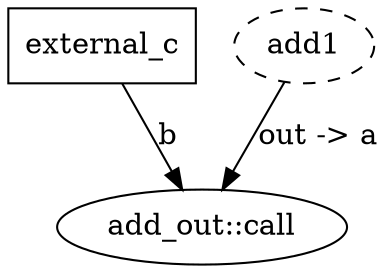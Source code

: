 digraph {
external_c [shape=box label="external_c"]
{rank=same; external_c;}
add_out [label="add_out::call"]
add1 [style=dashed]
add1 -> add_out [style=solid label="out -> a"]
external_c -> add_out [style=solid label="b"]
}